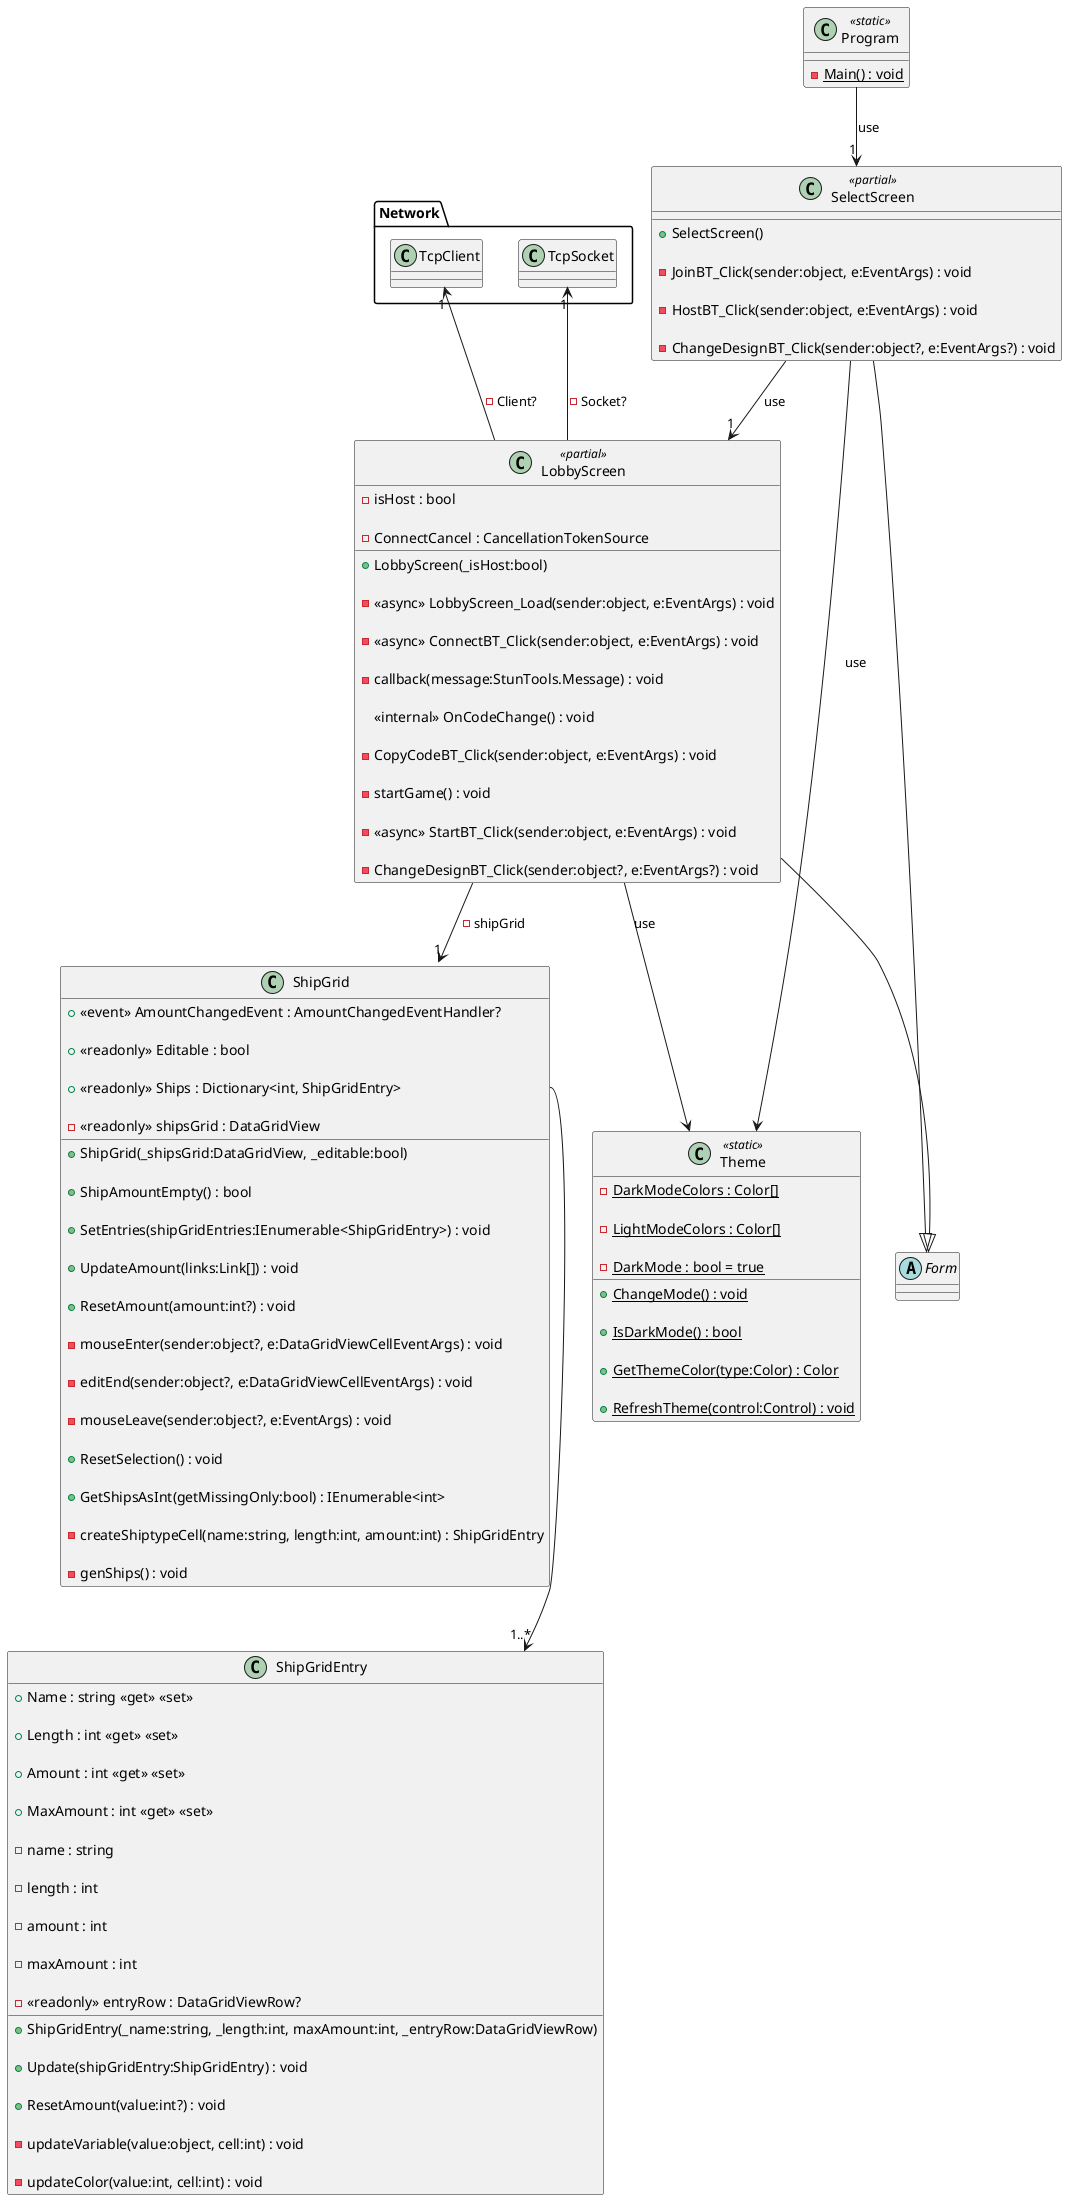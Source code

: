 @startuml GFS_Spiel

class ComputerPlayer {

    - lastTileShipSunken : bool

    - random : Random

    + ComputerPlayer(_fieldHandler:FieldHandler)

    - hitPlayer(t:Tile) : void

    + <<async>> Move() : void

    + <<override>> OnPlayerReady() : void

    + <<override>> OnLoad() : void

    + <<override>> OnEnemyFieldHit(point:Point) : Task<HitType>

    + <<override>> GetNonhitShips(leftShips:IEnumerable<Point>) : Task<IEnumerable<Point>>

}

EnemyPlayer <|-- ComputerPlayer

abstract class EnemyPlayer {

    # FieldSize : Size <<get>>

    # FieldConfig : IEnumerable<int> <<get>>

    # IsPlayerTurn : bool <<get>> <<set>>

    # IsPlayerReady : bool <<get>>

    + EnemyPlayer(_fieldHandler:FieldHandler)

    # HitPlayer(point:Point) : HitType

    # HitPlayer(columnIndex:int, rowIndex:int) : HitType

    # EnemyReady() : void

    # HoverCell(columnIndex:int, rowIndex:int) : void

    # HoverCellEnd() : void

    + {abstract} OnPlayerReady() : void

    + {abstract} OnLoad() : void

    + {abstract} OnEnemyFieldHit(point:Point) : Task<HitType>

    + {abstract} GetNonhitShips(leftShips:IEnumerable<Point>) : Task<IEnumerable<Point>>

    + <<virtual>> OnEnemyFieldHover(sender:object?, point:Point) : void

    + <<virtual>> OnEnemyFieldUnHover(sender:object?, point:Point) : void

}

class NetworkPlayer {

    - isEnemyReady : bool = false

    + NetworkPlayer(fieldHandler:FieldHandler, _connection:TcpClient)

    - callback(message:StunTools.Message) : void

    - <<async>> onPointMessage(message:StunTools.Message) : Task

    - <<async>> WaitHitTypeMessage() : Task<HitType?>

    + <<override>> <<async>> OnEnemyFieldHit(point:Point) : Task<HitType>

    + <<override>> <<async>> OnPlayerReady() : void

    + <<override>> OnLoad() : void

    + <<override>> <<async>> OnEnemyFieldHover(sender:object?, point:Point) : void

    + <<override>> <<async>> OnEnemyFieldUnHover(sender:object?, point:Point) : void

    + <<override>> <<async>> GetNonhitShips(l:IEnumerable<Point>) : Task<IEnumerable<Point>>

}

EnemyPlayer <|-- NetworkPlayer

class Field $filds{

    + FieldGrid : DataGridView <<get>>

    + FieldSize : Size <<get>>

    +  <<event>> HoverEvent : HoverEventHandler? 

    +  <<event>> UnHoverEvent : UnHoverEventHandler? 

    - cancellationTokenSource : CancellationTokenSource

    + Field(dataGridView:DataGridView, size:Size?)

    + CancelBlink() : void

    - <<async>> blinkLastHit() : void

    + DoAllowUserinput(value:bool) : void

    - mouseEnter(sender:object?, e:DataGridViewCellEventArgs) : void

    - mouseClick(sender:object?, e:DataGridViewCellMouseEventArgs) : void

    - mouseLeave(sender:object?, e:DataGridViewCellEventArgs) : void

    + AddSelection(columnIndex:int, rowIndex:int) : void

    + RemoveSelection(columnIndex:int, rowIndex:int) : void

    + ResetSelection() : void

    - genField(sizex:int, sizey:int) : void

    + Update(columnIndex:int, rowIndex:int) : bool

    + ShipSunken(tile:Tile) : void

    - updateColor(columnIndex:int, rowIndex:int, isShip:bool?, isSunken:bool) : void

    - updateText(columnIndex:int, rowIndex:int, isHit:bool) : void

    + Hit(columnIndex:int, rowIndex:int) : HitType?

    + Random(ships:IEnumerable<int>, useCurrent:bool) : bool

    + Clear() : void

}

enum HitType {

    HIT,

    MISS,

    SUNKEN,

    ENDGAME,

}

HitType --+ Field

class FieldHandler {

    + GameEnded : bool <<get>> = false

    + IsPlayerReady : bool <<get>> = false

    - mouseDown : bool = false

    - isPlayerTurn : bool

    + FieldSize : Size <<get>>

    + FieldConfig : IEnumerable<int> <<get>>

    + IsPlayerTurn : bool <<get>> <<set>>

    + FieldHandler(_playerField:Field, _enemyField:Field, _playerShipGrid:ShipGrid, _enemyShipGrid:ShipGrid, _mainGame:MainGame, connection:TcpClient?)

    + Ready() : void

    + PlayerShipAmountEmpty() : bool

    + ClearFields() : void

    - start() : void

    + Loaded() : void

    - playerCellHoverPress(sender:object?, e:DataGridViewCellEventArgs) : void

    - enemyCellPress(sender:object?, e:DataGridViewCellMouseEventArgs) : void

    - <<async>> EndGame(result:bool) : void

    + RandomShips() : void

    + PlayerHit(columnIndex:int, rowIndex:int) : HitType

    <<internal>> EnemyReady() : void

    <<internal>> HoverCellPlayer(columnIndex:int, rowIndex:int) : void

    <<internal>> HoverCellPlayerEnd() : void

    + PlayerShipSunken() : void

    + EnemyShipSunken() : void

    + ClearPlayer() : void

    <<internal>> HidePlayerField(isChecked:bool) : void

    <<internal>> ChangeTheme() : void

}

class PlayingField {

    + <<readonly>> Size : Size

    + PlayingField(_size:Size)

    + {static} Random(size:Size, ships:IEnumerable<int>, maxAttempts:int) : PlayingField?

    + DistancesToNext(p:Point) : int[]

    + GetNonhitShipTiles() : IEnumerable<Tile>

    - randomEmptyTile(random:Random) : Tile?

    - genTiles(size:Size) : void

    + Update(columnIndex:int, rowIndex:int) : bool?

    + Update(tile:Tile) : bool?

    + Clone() : PlayingField

    + Random(ships:IEnumerable<int>, maxAttempts:int) : PlayingField?

    - TryPlaceShips(shipsRemaining:IEnumerable<int>, board:PlayingField, maxAttempts:int, random:Random) : PlayingField?

    + AllShipsHit() : bool

}

class Tile {

    + <<readonly>> Position : Point

    + IsHit : bool <<get>>

    + Tile(x:int, y:int, pField:PlayingField, link:Link?, isHit:bool)

    + Hit() : void

    + GetNeighbours() : IEnumerable<Tile>

    + CountNeighbours() : int

    + NeighbourLinks() : IEnumerable<Link>

}

class Link {

    + Length : int <<get>>

    + Vertical : bool? <<get>>

    + IsHit : bool <<get>>

    + HitCount : int <<get>>

    + Link()

    + Add(tile:Tile) : void

    + Remove(tile:Tile) : void

    - isVertical() : bool?

}

class LobbyScreen <<partial>> {

    - isHost : bool

    - ConnectCancel : CancellationTokenSource

    + LobbyScreen(_isHost:bool)

    - <<async>> LobbyScreen_Load(sender:object, e:EventArgs) : void

    - <<async>> ConnectBT_Click(sender:object, e:EventArgs) : void

    - callback(message:StunTools.Message) : void

    <<internal>> OnCodeChange() : void

    - CopyCodeBT_Click(sender:object, e:EventArgs) : void

    - startGame() : void

    - <<async>> StartBT_Click(sender:object, e:EventArgs) : void

    - ChangeDesignBT_Click(sender:object?, e:EventArgs?) : void

}

class MainGame <<partial>> {

    + MainGame(connection:TcpClient?, shipPlacementConfig:ShipGridEntry[])

    + Start(shipPlacementConfig:ShipGridEntry[], connection:TcpClient?) : void

    + EnemyReady() : void

    + EndGame(won:bool) : void

    + SetTurn(turn:bool) : void

    - Form1_Load(sender:object, e:EventArgs) : void

    - hideBoard_CheckedChanged(sender:object, e:EventArgs) : void

    - ReadyBT_Click(sender:object, e:EventArgs) : void

    - CompleteBT_Click(sender:object, e:EventArgs) : void

    - ClearBT_Click(sender:object, e:EventArgs) : void

    - ChangeDesignBT_Click(sender:object?, e:EventArgs?) : void

}

class Program <<static>> {

    {static} - Main() : void

}

class Theme <<static>> {

    {static} - DarkModeColors : Color[]

    {static} - LightModeColors : Color[]

    {static} - DarkMode : bool = true

    + {static} ChangeMode() : void

    + {static} IsDarkMode() : bool

    + {static} GetThemeColor(type:Color) : Color

    + {static} RefreshTheme(control:Control) : void

}

class SelectScreen <<partial>> {

    + SelectScreen()

    - JoinBT_Click(sender:object, e:EventArgs) : void

    - HostBT_Click(sender:object, e:EventArgs) : void

    - ChangeDesignBT_Click(sender:object?, e:EventArgs?) : void

}

class ShipGrid {

    +  <<event>> AmountChangedEvent : AmountChangedEventHandler? 

    + <<readonly>> Editable : bool

    + <<readonly>> Ships : Dictionary<int, ShipGridEntry>

    - <<readonly>> shipsGrid : DataGridView

    + ShipGrid(_shipsGrid:DataGridView, _editable:bool)

    + ShipAmountEmpty() : bool

    + SetEntries(shipGridEntries:IEnumerable<ShipGridEntry>) : void

    + UpdateAmount(links:Link[]) : void

    + ResetAmount(amount:int?) : void

    - mouseEnter(sender:object?, e:DataGridViewCellEventArgs) : void

    - editEnd(sender:object?, e:DataGridViewCellEventArgs) : void

    - mouseLeave(sender:object?, e:EventArgs) : void

    + ResetSelection() : void

    + GetShipsAsInt(getMissingOnly:bool) : IEnumerable<int>

    - createShiptypeCell(name:string, length:int, amount:int) : ShipGridEntry

    - genShips() : void

}

class ShipGridEntry {

    + Name : string <<get>> <<set>>

    + Length : int <<get>> <<set>>

    + Amount : int <<get>> <<set>>

    + MaxAmount : int <<get>> <<set>>

    - name : string

    - length : int

    - amount : int

    - maxAmount : int

    - <<readonly>> entryRow : DataGridViewRow?

    + ShipGridEntry(_name:string, _length:int, maxAmount:int, _entryRow:DataGridViewRow)

    + Update(shipGridEntry:ShipGridEntry) : void

    + ResetAmount(value:int?) : void

    - updateVariable(value:object, cell:int) : void

    - updateColor(value:int, cell:int) : void

}



package Network {

    class TcpClient

    class TcpSocket

}

Program --> "1" SelectScreen : use



abstract class Form{}



skinparam groupInheritance 3

LobbyScreen     --|>    Form

MainGame        --|>    Form

SelectScreen    --|>    Form





LobbyScreen --> "1" ShipGrid : "- shipGrid" 

LobbyScreen --> "1" TcpSocket : "- Socket?"

LobbyScreen -->"1" MainGame : use

LobbyScreen --> Theme:use



MainGame --> "1" FieldHandler :"- fieldHandler"

MainGame --> "1..*" ShipGridEntry : use

MainGame --> Theme:use

MainGame --> "2" Field : use

MainGame --> "2" ShipGrid : use

 

SelectScreen --> "1" LobbyScreen:use

SelectScreen --> Theme:use



ShipGrid::Ships --> "1..*" ShipGridEntry



TcpClient "1" <-- LobbyScreen : "- Client?"

TcpClient <-- MainGame : use

TcpClient <-- FieldHandler : use

TcpClient <-- NetworkPlayer : "- conenction"



FieldHandler --> Field : "- playerField"

FieldHandler --> Field : "- enemyField"

FieldHandler --> MainGame :"- maingame"

FieldHandler --> ShipGrid : "- playerShipGrid"

FieldHandler --> ShipGrid : "- enemyShipGrid"

FieldHandler --> "1" EnemyPlayer : "- enemyPlayer"



EnemyPlayer --> FieldHandler : "- <<readonly>> fieldHandler"



ComputerPlayer --> "1" PlayingField : "- playerPlayingField"

ComputerPlayer --> "1" PlayingField : "- enemyPlayingField"

ComputerPlayer --> "1" Tile : "- lastTile"



Field --> "1" PlayingField : "+ PlayingField <<get>>"

Field --> "1" Tile : "- lastHitTile"

Field --> Theme: use



PlayingField --> "1..*" Tile : "+ Tiles <<get>>"

PlayingField --> "0..*" Link : "+ <<readonly>> Links"



Link --> "0..*" Tile : "+ Tiles <<get>>"



Tile --> Link : "+ Link <<get>> <<set>>"

Tile --> PlayingField : "- field"



remove Program
remove Theme
remove SelectScreen
remove Form
remove LobbyScreen
remove Network
remove ShipGrid
remove ShipGridEntry
remove MainGame
remove $filds
remove HitType
remove PlayingField
remove Tile
remove Link
remove FieldHandler
remove EnemyPlayer
remove ComputerPlayer
remove NetworkPlayer
restore Program
restore Theme
restore SelectScreen
restore Form
restore LobbyScreen
restore Network
restore ShipGrid
restore ShipGridEntry
@enduml